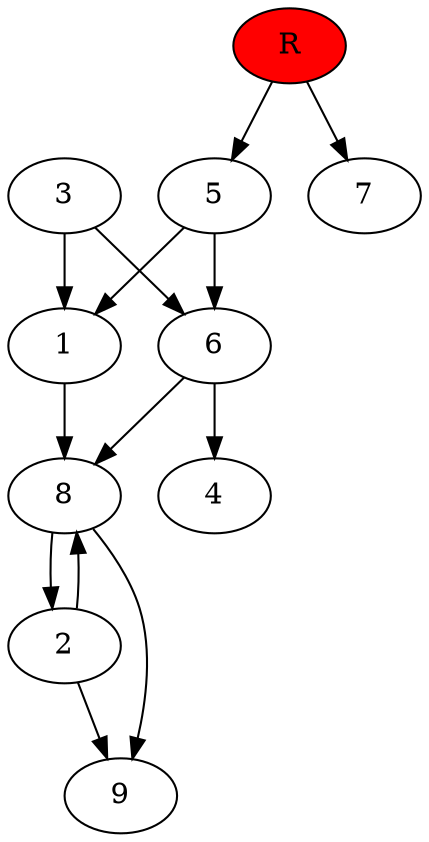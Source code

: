 digraph prb1262 {
	1
	2
	3
	4
	5
	6
	7
	8
	R [fillcolor="#ff0000" style=filled]
	1 -> 8
	2 -> 8
	2 -> 9
	3 -> 1
	3 -> 6
	5 -> 1
	5 -> 6
	6 -> 4
	6 -> 8
	8 -> 2
	8 -> 9
	R -> 5
	R -> 7
}
